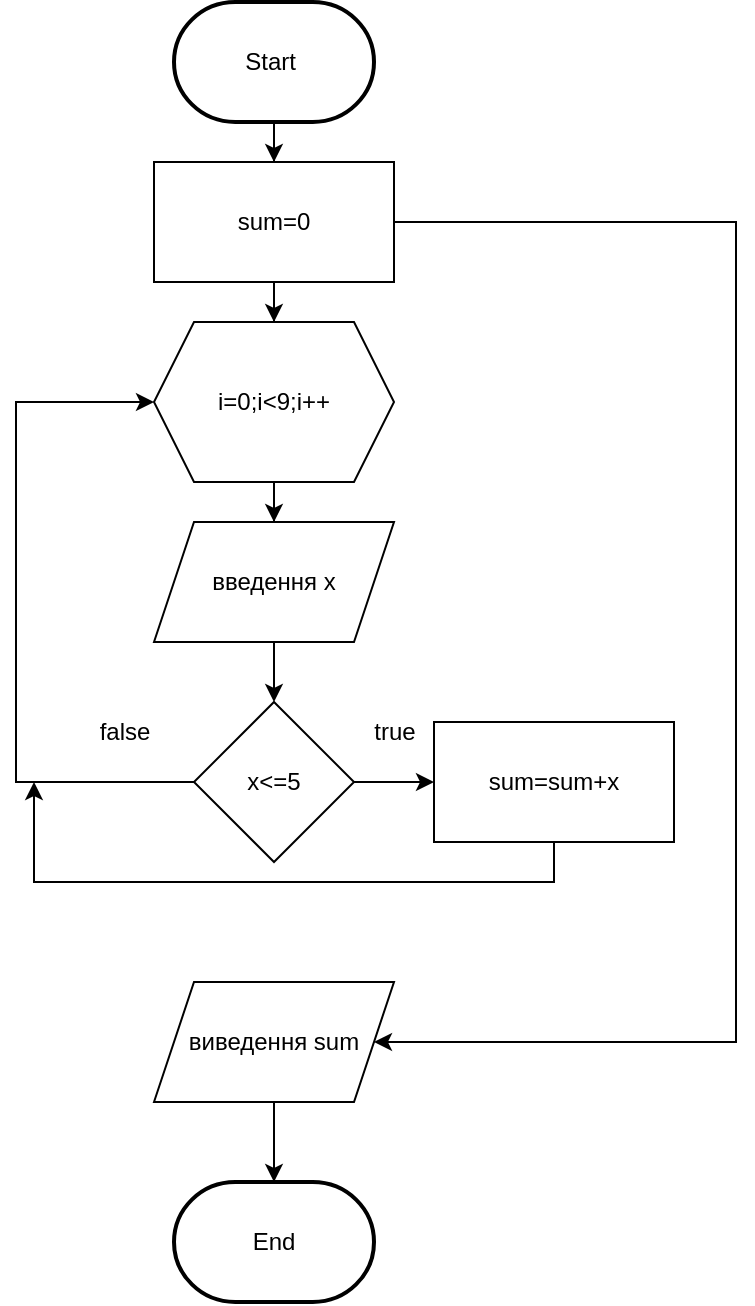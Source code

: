<mxfile version="22.0.4" type="github" pages="2">
  <diagram name="Страница — 1" id="YuONCVen2tWsnODO0JvM">
    <mxGraphModel dx="1757" dy="959" grid="1" gridSize="10" guides="1" tooltips="1" connect="1" arrows="1" fold="1" page="1" pageScale="1" pageWidth="827" pageHeight="1169" math="0" shadow="0">
      <root>
        <mxCell id="0" />
        <mxCell id="1" parent="0" />
        <mxCell id="5TM-6S5WcGfOdyFXDcnR-8" value="" style="edgeStyle=orthogonalEdgeStyle;rounded=0;orthogonalLoop=1;jettySize=auto;html=1;" parent="1" source="5TM-6S5WcGfOdyFXDcnR-1" target="5TM-6S5WcGfOdyFXDcnR-7" edge="1">
          <mxGeometry relative="1" as="geometry" />
        </mxCell>
        <mxCell id="5TM-6S5WcGfOdyFXDcnR-1" value="Start&amp;nbsp;" style="strokeWidth=2;html=1;shape=mxgraph.flowchart.terminator;whiteSpace=wrap;" parent="1" vertex="1">
          <mxGeometry x="350" y="110" width="100" height="60" as="geometry" />
        </mxCell>
        <mxCell id="5TM-6S5WcGfOdyFXDcnR-6" value="" style="edgeStyle=orthogonalEdgeStyle;rounded=0;orthogonalLoop=1;jettySize=auto;html=1;" parent="1" source="5TM-6S5WcGfOdyFXDcnR-3" target="5TM-6S5WcGfOdyFXDcnR-5" edge="1">
          <mxGeometry relative="1" as="geometry" />
        </mxCell>
        <mxCell id="5TM-6S5WcGfOdyFXDcnR-3" value="i=0;i&amp;lt;9;i++" style="shape=hexagon;perimeter=hexagonPerimeter2;whiteSpace=wrap;html=1;fixedSize=1;" parent="1" vertex="1">
          <mxGeometry x="340" y="270" width="120" height="80" as="geometry" />
        </mxCell>
        <mxCell id="5TM-6S5WcGfOdyFXDcnR-12" value="" style="edgeStyle=orthogonalEdgeStyle;rounded=0;orthogonalLoop=1;jettySize=auto;html=1;" parent="1" source="5TM-6S5WcGfOdyFXDcnR-5" target="5TM-6S5WcGfOdyFXDcnR-10" edge="1">
          <mxGeometry relative="1" as="geometry" />
        </mxCell>
        <mxCell id="5TM-6S5WcGfOdyFXDcnR-5" value="введення x" style="shape=parallelogram;perimeter=parallelogramPerimeter;whiteSpace=wrap;html=1;fixedSize=1;" parent="1" vertex="1">
          <mxGeometry x="340" y="370" width="120" height="60" as="geometry" />
        </mxCell>
        <mxCell id="5TM-6S5WcGfOdyFXDcnR-9" value="" style="edgeStyle=orthogonalEdgeStyle;rounded=0;orthogonalLoop=1;jettySize=auto;html=1;" parent="1" source="5TM-6S5WcGfOdyFXDcnR-7" target="5TM-6S5WcGfOdyFXDcnR-3" edge="1">
          <mxGeometry relative="1" as="geometry" />
        </mxCell>
        <mxCell id="5TM-6S5WcGfOdyFXDcnR-17" style="edgeStyle=orthogonalEdgeStyle;rounded=0;orthogonalLoop=1;jettySize=auto;html=1;" parent="1" source="5TM-6S5WcGfOdyFXDcnR-7" edge="1">
          <mxGeometry relative="1" as="geometry">
            <mxPoint x="450" y="630" as="targetPoint" />
            <Array as="points">
              <mxPoint x="631" y="220" />
            </Array>
          </mxGeometry>
        </mxCell>
        <mxCell id="5TM-6S5WcGfOdyFXDcnR-7" value="sum=0" style="rounded=0;whiteSpace=wrap;html=1;" parent="1" vertex="1">
          <mxGeometry x="340" y="190" width="120" height="60" as="geometry" />
        </mxCell>
        <mxCell id="5TM-6S5WcGfOdyFXDcnR-14" value="" style="edgeStyle=orthogonalEdgeStyle;rounded=0;orthogonalLoop=1;jettySize=auto;html=1;" parent="1" source="5TM-6S5WcGfOdyFXDcnR-10" target="5TM-6S5WcGfOdyFXDcnR-13" edge="1">
          <mxGeometry relative="1" as="geometry" />
        </mxCell>
        <mxCell id="5TM-6S5WcGfOdyFXDcnR-16" style="edgeStyle=orthogonalEdgeStyle;rounded=0;orthogonalLoop=1;jettySize=auto;html=1;entryX=0;entryY=0.5;entryDx=0;entryDy=0;" parent="1" source="5TM-6S5WcGfOdyFXDcnR-10" target="5TM-6S5WcGfOdyFXDcnR-3" edge="1">
          <mxGeometry relative="1" as="geometry">
            <mxPoint x="270" y="220" as="targetPoint" />
            <Array as="points">
              <mxPoint x="271" y="500" />
              <mxPoint x="271" y="310" />
            </Array>
          </mxGeometry>
        </mxCell>
        <mxCell id="5TM-6S5WcGfOdyFXDcnR-10" value="x&amp;lt;=5" style="rhombus;whiteSpace=wrap;html=1;" parent="1" vertex="1">
          <mxGeometry x="360" y="460" width="80" height="80" as="geometry" />
        </mxCell>
        <mxCell id="5TM-6S5WcGfOdyFXDcnR-23" style="edgeStyle=orthogonalEdgeStyle;rounded=0;orthogonalLoop=1;jettySize=auto;html=1;" parent="1" source="5TM-6S5WcGfOdyFXDcnR-13" edge="1">
          <mxGeometry relative="1" as="geometry">
            <mxPoint x="280" y="500" as="targetPoint" />
            <Array as="points">
              <mxPoint x="540" y="550" />
            </Array>
          </mxGeometry>
        </mxCell>
        <mxCell id="5TM-6S5WcGfOdyFXDcnR-13" value="sum=sum+x" style="whiteSpace=wrap;html=1;" parent="1" vertex="1">
          <mxGeometry x="480" y="470" width="120" height="60" as="geometry" />
        </mxCell>
        <mxCell id="5TM-6S5WcGfOdyFXDcnR-15" value="true" style="text;html=1;align=center;verticalAlign=middle;resizable=0;points=[];autosize=1;strokeColor=none;fillColor=none;" parent="1" vertex="1">
          <mxGeometry x="440" y="460" width="40" height="30" as="geometry" />
        </mxCell>
        <mxCell id="5TM-6S5WcGfOdyFXDcnR-20" value="" style="edgeStyle=orthogonalEdgeStyle;rounded=0;orthogonalLoop=1;jettySize=auto;html=1;" parent="1" source="5TM-6S5WcGfOdyFXDcnR-18" target="5TM-6S5WcGfOdyFXDcnR-19" edge="1">
          <mxGeometry relative="1" as="geometry" />
        </mxCell>
        <mxCell id="5TM-6S5WcGfOdyFXDcnR-18" value="виведення sum" style="shape=parallelogram;perimeter=parallelogramPerimeter;whiteSpace=wrap;html=1;fixedSize=1;" parent="1" vertex="1">
          <mxGeometry x="340" y="600" width="120" height="60" as="geometry" />
        </mxCell>
        <mxCell id="5TM-6S5WcGfOdyFXDcnR-19" value="End" style="strokeWidth=2;html=1;shape=mxgraph.flowchart.terminator;whiteSpace=wrap;" parent="1" vertex="1">
          <mxGeometry x="350" y="700" width="100" height="60" as="geometry" />
        </mxCell>
        <mxCell id="j7nH21EvE-I_Z1IS4o__-1" value="false" style="text;html=1;align=center;verticalAlign=middle;resizable=0;points=[];autosize=1;strokeColor=none;fillColor=none;" parent="1" vertex="1">
          <mxGeometry x="300" y="460" width="50" height="30" as="geometry" />
        </mxCell>
      </root>
    </mxGraphModel>
  </diagram>
  <diagram id="3l8jHLzvIxQMKyEwqaPd" name="Страница — 2">
    <mxGraphModel dx="1464" dy="799" grid="1" gridSize="10" guides="1" tooltips="1" connect="1" arrows="1" fold="1" page="1" pageScale="1" pageWidth="827" pageHeight="1169" math="0" shadow="0">
      <root>
        <mxCell id="0" />
        <mxCell id="1" parent="0" />
        <mxCell id="GkEwZcTtwrSHskLglBaS-3" value="" style="edgeStyle=orthogonalEdgeStyle;rounded=0;orthogonalLoop=1;jettySize=auto;html=1;" edge="1" parent="1" source="GkEwZcTtwrSHskLglBaS-1" target="GkEwZcTtwrSHskLglBaS-2">
          <mxGeometry relative="1" as="geometry" />
        </mxCell>
        <mxCell id="GkEwZcTtwrSHskLglBaS-1" value="Start&amp;nbsp;" style="strokeWidth=2;html=1;shape=mxgraph.flowchart.terminator;whiteSpace=wrap;" vertex="1" parent="1">
          <mxGeometry x="370" y="130" width="100" height="60" as="geometry" />
        </mxCell>
        <mxCell id="GkEwZcTtwrSHskLglBaS-5" value="" style="edgeStyle=orthogonalEdgeStyle;rounded=0;orthogonalLoop=1;jettySize=auto;html=1;" edge="1" parent="1" source="GkEwZcTtwrSHskLglBaS-2" target="GkEwZcTtwrSHskLglBaS-4">
          <mxGeometry relative="1" as="geometry" />
        </mxCell>
        <mxCell id="GkEwZcTtwrSHskLglBaS-2" value="char x;&lt;br&gt;long long n, i=1, result=0, m=1;" style="rounded=0;whiteSpace=wrap;html=1;" vertex="1" parent="1">
          <mxGeometry x="360" y="230" width="120" height="60" as="geometry" />
        </mxCell>
        <mxCell id="GkEwZcTtwrSHskLglBaS-8" value="" style="edgeStyle=orthogonalEdgeStyle;rounded=0;orthogonalLoop=1;jettySize=auto;html=1;" edge="1" parent="1" source="GkEwZcTtwrSHskLglBaS-4" target="GkEwZcTtwrSHskLglBaS-6">
          <mxGeometry relative="1" as="geometry" />
        </mxCell>
        <mxCell id="GkEwZcTtwrSHskLglBaS-4" value="введення n" style="shape=parallelogram;perimeter=parallelogramPerimeter;whiteSpace=wrap;html=1;fixedSize=1;" vertex="1" parent="1">
          <mxGeometry x="360" y="330" width="120" height="60" as="geometry" />
        </mxCell>
        <mxCell id="GkEwZcTtwrSHskLglBaS-9" value="" style="edgeStyle=orthogonalEdgeStyle;rounded=0;orthogonalLoop=1;jettySize=auto;html=1;" edge="1" parent="1" source="GkEwZcTtwrSHskLglBaS-6" target="GkEwZcTtwrSHskLglBaS-7">
          <mxGeometry relative="1" as="geometry" />
        </mxCell>
        <mxCell id="GkEwZcTtwrSHskLglBaS-11" style="edgeStyle=orthogonalEdgeStyle;rounded=0;orthogonalLoop=1;jettySize=auto;html=1;entryX=0.5;entryY=0;entryDx=0;entryDy=0;" edge="1" parent="1" source="GkEwZcTtwrSHskLglBaS-6" target="GkEwZcTtwrSHskLglBaS-12">
          <mxGeometry relative="1" as="geometry">
            <mxPoint x="420" y="660" as="targetPoint" />
            <Array as="points">
              <mxPoint x="520" y="460" />
              <mxPoint x="520" y="660" />
              <mxPoint x="420" y="660" />
            </Array>
          </mxGeometry>
        </mxCell>
        <mxCell id="GkEwZcTtwrSHskLglBaS-6" value="n/i&amp;gt;=10" style="rhombus;whiteSpace=wrap;html=1;" vertex="1" parent="1">
          <mxGeometry x="380" y="420" width="80" height="80" as="geometry" />
        </mxCell>
        <mxCell id="GkEwZcTtwrSHskLglBaS-10" style="edgeStyle=orthogonalEdgeStyle;rounded=0;orthogonalLoop=1;jettySize=auto;html=1;entryX=0;entryY=0.5;entryDx=0;entryDy=0;" edge="1" parent="1" source="GkEwZcTtwrSHskLglBaS-7" target="GkEwZcTtwrSHskLglBaS-6">
          <mxGeometry relative="1" as="geometry">
            <mxPoint x="340" y="460" as="targetPoint" />
            <Array as="points">
              <mxPoint x="340" y="560" />
              <mxPoint x="340" y="460" />
            </Array>
          </mxGeometry>
        </mxCell>
        <mxCell id="GkEwZcTtwrSHskLglBaS-7" value="i*=10;" style="rounded=0;whiteSpace=wrap;html=1;" vertex="1" parent="1">
          <mxGeometry x="360" y="530" width="120" height="60" as="geometry" />
        </mxCell>
        <mxCell id="GkEwZcTtwrSHskLglBaS-13" style="edgeStyle=orthogonalEdgeStyle;rounded=0;orthogonalLoop=1;jettySize=auto;html=1;" edge="1" parent="1" source="GkEwZcTtwrSHskLglBaS-12">
          <mxGeometry relative="1" as="geometry">
            <mxPoint x="420" y="790" as="targetPoint" />
          </mxGeometry>
        </mxCell>
        <mxCell id="GkEwZcTtwrSHskLglBaS-12" value="x=n/i;&lt;br&gt;result+=x*m;&lt;br&gt;m*=10;&lt;br&gt;n=n-x*i;&lt;br&gt;i/=10;" style="rounded=0;whiteSpace=wrap;html=1;" vertex="1" parent="1">
          <mxGeometry x="360" y="680" width="120" height="70" as="geometry" />
        </mxCell>
        <mxCell id="GkEwZcTtwrSHskLglBaS-15" style="edgeStyle=orthogonalEdgeStyle;rounded=0;orthogonalLoop=1;jettySize=auto;html=1;entryX=-0.03;entryY=0.571;entryDx=0;entryDy=0;entryPerimeter=0;" edge="1" parent="1" source="GkEwZcTtwrSHskLglBaS-14" target="GkEwZcTtwrSHskLglBaS-12">
          <mxGeometry relative="1" as="geometry">
            <mxPoint x="300" y="720" as="targetPoint" />
            <Array as="points">
              <mxPoint x="300" y="830" />
              <mxPoint x="300" y="720" />
            </Array>
          </mxGeometry>
        </mxCell>
        <mxCell id="GkEwZcTtwrSHskLglBaS-20" style="edgeStyle=orthogonalEdgeStyle;rounded=0;orthogonalLoop=1;jettySize=auto;html=1;" edge="1" parent="1" source="GkEwZcTtwrSHskLglBaS-14">
          <mxGeometry relative="1" as="geometry">
            <mxPoint x="540.0" y="830" as="targetPoint" />
          </mxGeometry>
        </mxCell>
        <mxCell id="GkEwZcTtwrSHskLglBaS-14" value="n&amp;gt;0" style="rhombus;whiteSpace=wrap;html=1;" vertex="1" parent="1">
          <mxGeometry x="380" y="790" width="80" height="80" as="geometry" />
        </mxCell>
        <mxCell id="GkEwZcTtwrSHskLglBaS-16" value="true" style="text;html=1;align=center;verticalAlign=middle;resizable=0;points=[];autosize=1;strokeColor=none;fillColor=none;" vertex="1" parent="1">
          <mxGeometry x="330" y="798" width="40" height="30" as="geometry" />
        </mxCell>
        <mxCell id="GkEwZcTtwrSHskLglBaS-17" value="true" style="text;html=1;align=center;verticalAlign=middle;resizable=0;points=[];autosize=1;strokeColor=none;fillColor=none;" vertex="1" parent="1">
          <mxGeometry x="374" y="500" width="40" height="30" as="geometry" />
        </mxCell>
        <mxCell id="GkEwZcTtwrSHskLglBaS-18" value="false" style="text;html=1;align=center;verticalAlign=middle;resizable=0;points=[];autosize=1;strokeColor=none;fillColor=none;" vertex="1" parent="1">
          <mxGeometry x="455" y="428" width="50" height="30" as="geometry" />
        </mxCell>
        <mxCell id="GkEwZcTtwrSHskLglBaS-19" value="false" style="text;html=1;align=center;verticalAlign=middle;resizable=0;points=[];autosize=1;strokeColor=none;fillColor=none;" vertex="1" parent="1">
          <mxGeometry x="470" y="790" width="50" height="30" as="geometry" />
        </mxCell>
        <mxCell id="GkEwZcTtwrSHskLglBaS-23" value="" style="edgeStyle=orthogonalEdgeStyle;rounded=0;orthogonalLoop=1;jettySize=auto;html=1;" edge="1" parent="1" source="GkEwZcTtwrSHskLglBaS-21" target="GkEwZcTtwrSHskLglBaS-22">
          <mxGeometry relative="1" as="geometry" />
        </mxCell>
        <mxCell id="GkEwZcTtwrSHskLglBaS-21" value="виведення result" style="shape=parallelogram;perimeter=parallelogramPerimeter;whiteSpace=wrap;html=1;fixedSize=1;" vertex="1" parent="1">
          <mxGeometry x="530" y="800" width="120" height="60" as="geometry" />
        </mxCell>
        <mxCell id="GkEwZcTtwrSHskLglBaS-22" value="End" style="strokeWidth=2;html=1;shape=mxgraph.flowchart.terminator;whiteSpace=wrap;" vertex="1" parent="1">
          <mxGeometry x="540" y="900" width="100" height="60" as="geometry" />
        </mxCell>
      </root>
    </mxGraphModel>
  </diagram>
</mxfile>
